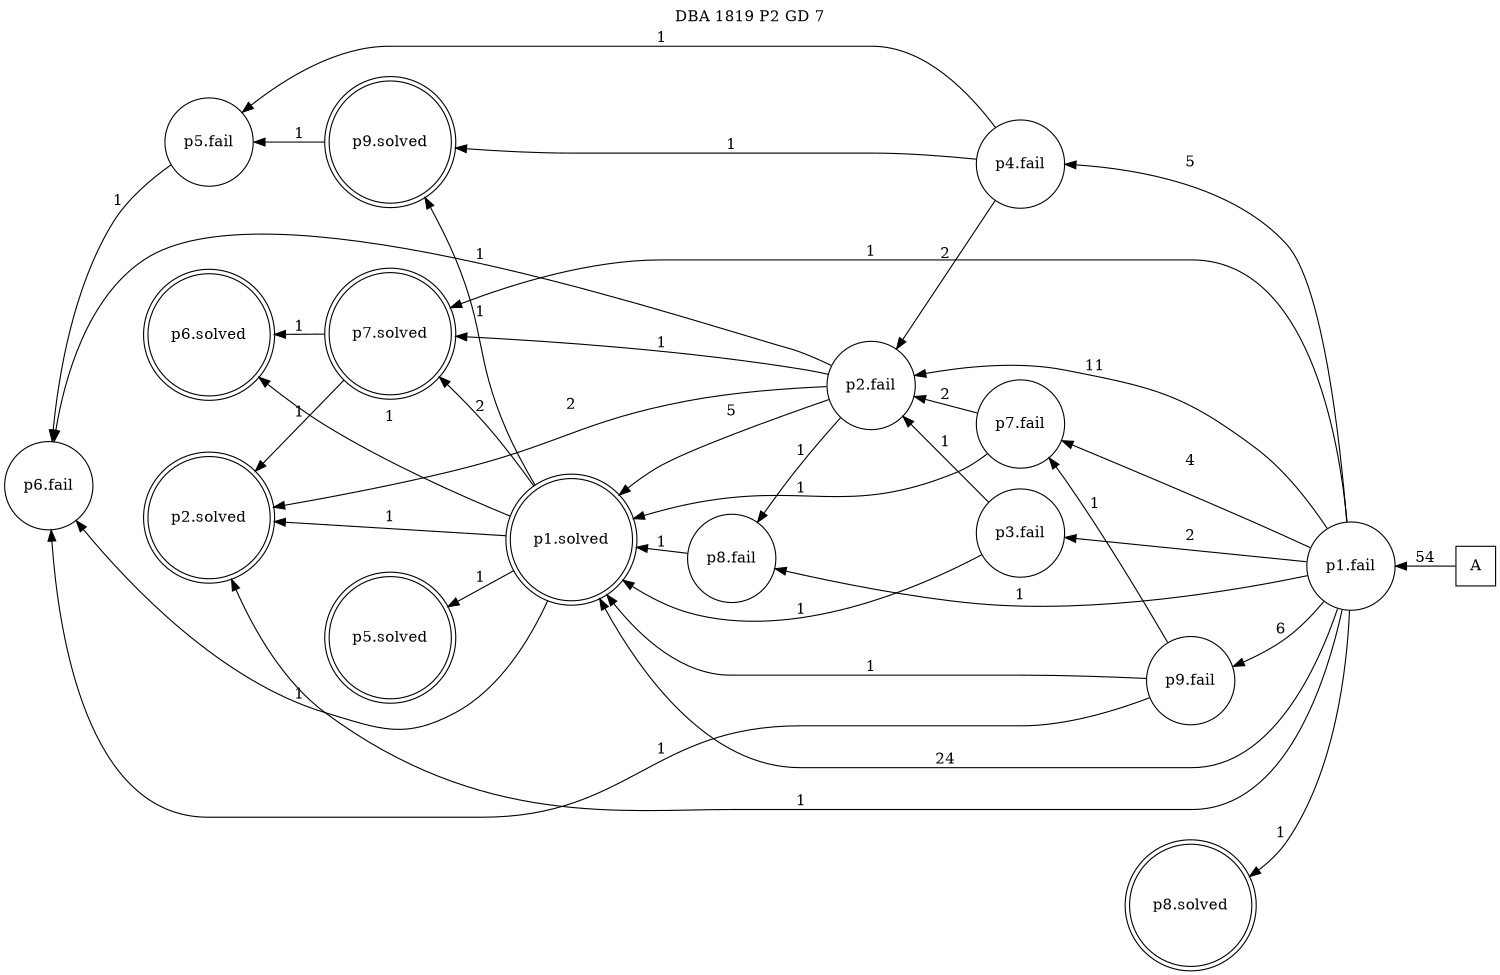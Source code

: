digraph DBA_1819_P2_GD_7_GOOD {
labelloc="tl"
label= " DBA 1819 P2 GD 7 "
rankdir="RL";
graph [ size=" 10 , 10 !"]

"A" [shape="square" label="A"]
"p1.fail" [shape="circle" label="p1.fail"]
"p4.fail" [shape="circle" label="p4.fail"]
"p2.fail" [shape="circle" label="p2.fail"]
"p9.fail" [shape="circle" label="p9.fail"]
"p7.fail" [shape="circle" label="p7.fail"]
"p1.solved" [shape="doublecircle" label="p1.solved"]
"p2.solved" [shape="doublecircle" label="p2.solved"]
"p7.solved" [shape="doublecircle" label="p7.solved"]
"p6.fail" [shape="circle" label="p6.fail"]
"p3.fail" [shape="circle" label="p3.fail"]
"p6.solved" [shape="doublecircle" label="p6.solved"]
"p5.solved" [shape="doublecircle" label="p5.solved"]
"p8.fail" [shape="circle" label="p8.fail"]
"p5.fail" [shape="circle" label="p5.fail"]
"p9.solved" [shape="doublecircle" label="p9.solved"]
"p8.solved" [shape="doublecircle" label="p8.solved"]
"A" -> "p1.fail" [ label=54]
"p1.fail" -> "p4.fail" [ label=5]
"p1.fail" -> "p2.fail" [ label=11]
"p1.fail" -> "p9.fail" [ label=6]
"p1.fail" -> "p7.fail" [ label=4]
"p1.fail" -> "p1.solved" [ label=24]
"p1.fail" -> "p2.solved" [ label=1]
"p1.fail" -> "p7.solved" [ label=1]
"p1.fail" -> "p3.fail" [ label=2]
"p1.fail" -> "p8.fail" [ label=1]
"p1.fail" -> "p8.solved" [ label=1]
"p4.fail" -> "p2.fail" [ label=2]
"p4.fail" -> "p5.fail" [ label=1]
"p4.fail" -> "p9.solved" [ label=1]
"p2.fail" -> "p1.solved" [ label=5]
"p2.fail" -> "p2.solved" [ label=2]
"p2.fail" -> "p7.solved" [ label=1]
"p2.fail" -> "p6.fail" [ label=1]
"p2.fail" -> "p8.fail" [ label=1]
"p9.fail" -> "p7.fail" [ label=1]
"p9.fail" -> "p1.solved" [ label=1]
"p9.fail" -> "p6.fail" [ label=1]
"p7.fail" -> "p2.fail" [ label=2]
"p7.fail" -> "p1.solved" [ label=1]
"p1.solved" -> "p2.solved" [ label=1]
"p1.solved" -> "p7.solved" [ label=2]
"p1.solved" -> "p6.fail" [ label=1]
"p1.solved" -> "p6.solved" [ label=1]
"p1.solved" -> "p5.solved" [ label=1]
"p1.solved" -> "p9.solved" [ label=1]
"p7.solved" -> "p2.solved" [ label=1]
"p7.solved" -> "p6.solved" [ label=1]
"p3.fail" -> "p2.fail" [ label=1]
"p3.fail" -> "p1.solved" [ label=1]
"p8.fail" -> "p1.solved" [ label=1]
"p5.fail" -> "p6.fail" [ label=1]
"p9.solved" -> "p5.fail" [ label=1]
}
